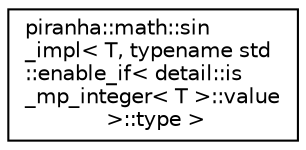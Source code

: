 digraph "Graphical Class Hierarchy"
{
  edge [fontname="Helvetica",fontsize="10",labelfontname="Helvetica",labelfontsize="10"];
  node [fontname="Helvetica",fontsize="10",shape=record];
  rankdir="LR";
  Node0 [label="piranha::math::sin\l_impl\< T, typename std\l::enable_if\< detail::is\l_mp_integer\< T \>::value\l \>::type \>",height=0.2,width=0.4,color="black", fillcolor="white", style="filled",URL="$structpiranha_1_1math_1_1sin__impl_3_01_t_00_01typename_01std_1_1enable__if_3_01detail_1_1is__mpceefb84b538850d20b56e0a7be3534fe.html",tooltip="Specialisation of the piranha::math::sin() functor for piranha::mp_integer. "];
}
